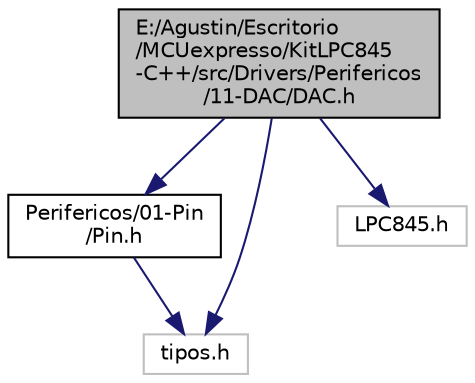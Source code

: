 digraph "E:/Agustin/Escritorio/MCUexpresso/KitLPC845-C++/src/Drivers/Perifericos/11-DAC/DAC.h"
{
 // LATEX_PDF_SIZE
  edge [fontname="Helvetica",fontsize="10",labelfontname="Helvetica",labelfontsize="10"];
  node [fontname="Helvetica",fontsize="10",shape=record];
  Node1 [label="E:/Agustin/Escritorio\l/MCUexpresso/KitLPC845\l-C++/src/Drivers/Perifericos\l/11-DAC/DAC.h",height=0.2,width=0.4,color="black", fillcolor="grey75", style="filled", fontcolor="black",tooltip="Objeto DAC."];
  Node1 -> Node2 [color="midnightblue",fontsize="10",style="solid"];
  Node2 [label="Perifericos/01-Pin\l/Pin.h",height=0.2,width=0.4,color="black", fillcolor="white", style="filled",URL="$_pin_8h.html",tooltip="Clase Abstracta de cualquier pin del microcontrolador."];
  Node2 -> Node3 [color="midnightblue",fontsize="10",style="solid"];
  Node3 [label="tipos.h",height=0.2,width=0.4,color="grey75", fillcolor="white", style="filled",tooltip=" "];
  Node1 -> Node4 [color="midnightblue",fontsize="10",style="solid"];
  Node4 [label="LPC845.h",height=0.2,width=0.4,color="grey75", fillcolor="white", style="filled",tooltip=" "];
  Node1 -> Node3 [color="midnightblue",fontsize="10",style="solid"];
}
